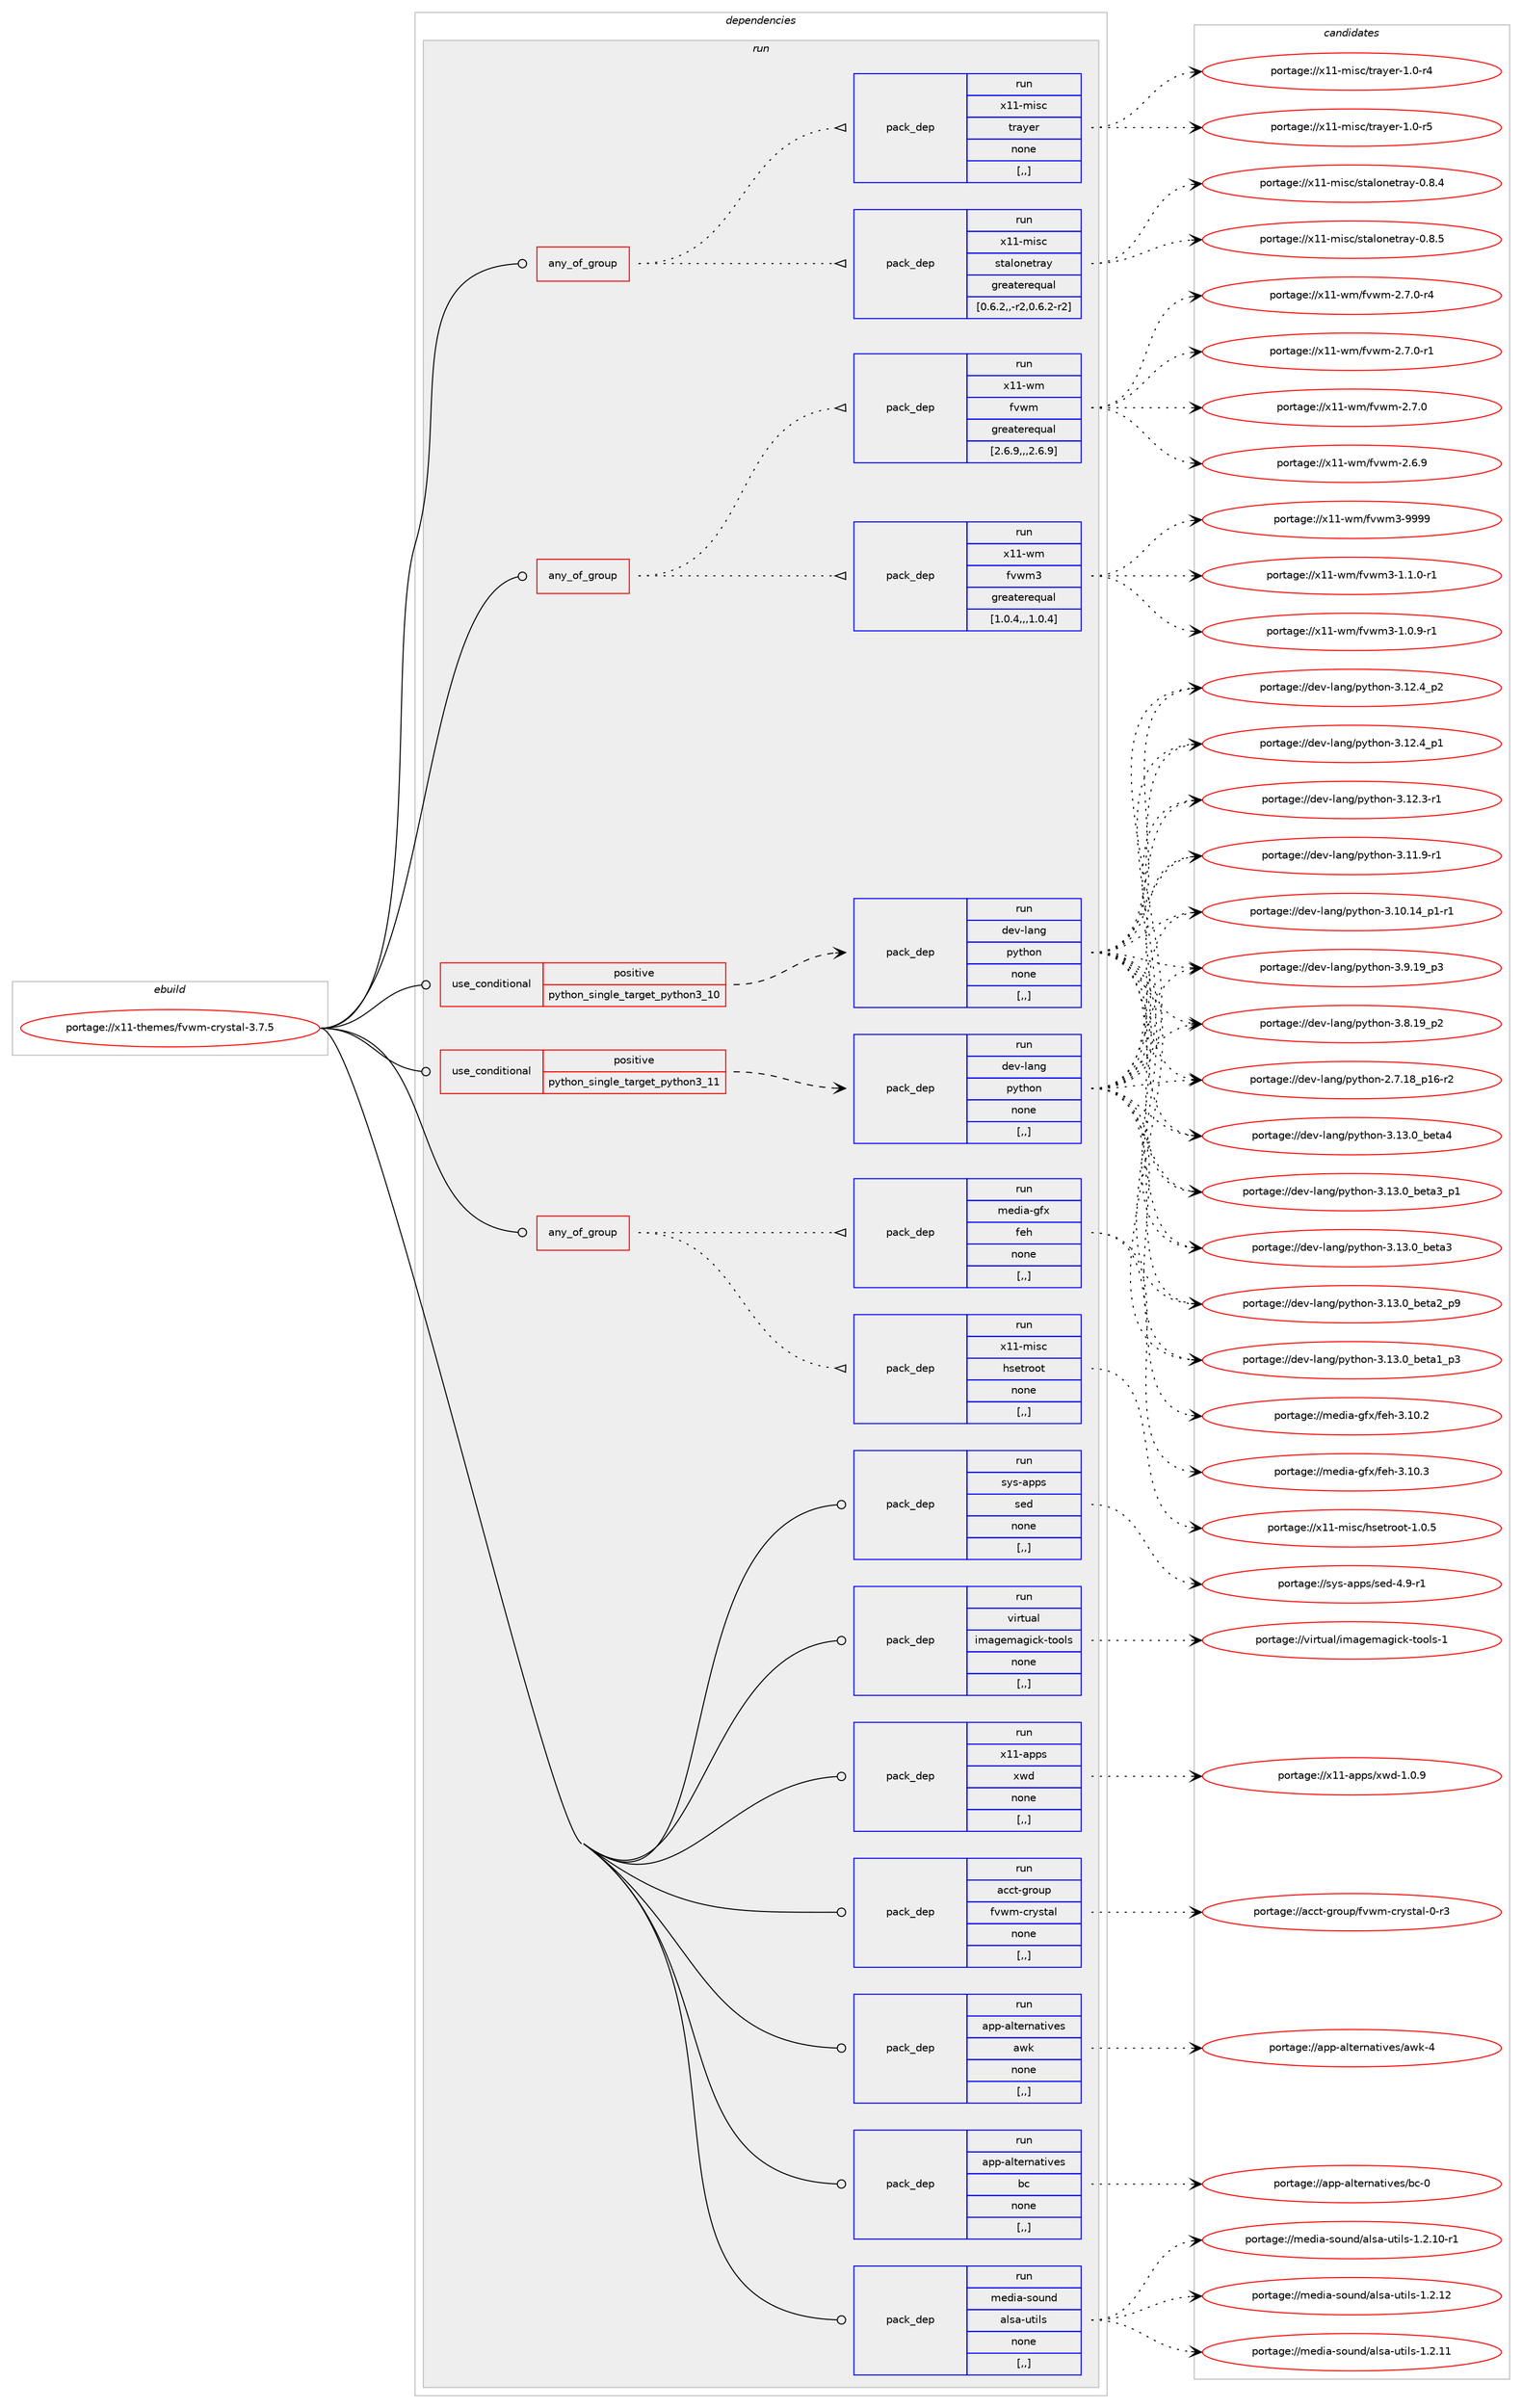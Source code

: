 digraph prolog {

# *************
# Graph options
# *************

newrank=true;
concentrate=true;
compound=true;
graph [rankdir=LR,fontname=Helvetica,fontsize=10,ranksep=1.5];#, ranksep=2.5, nodesep=0.2];
edge  [arrowhead=vee];
node  [fontname=Helvetica,fontsize=10];

# **********
# The ebuild
# **********

subgraph cluster_leftcol {
color=gray;
label=<<i>ebuild</i>>;
id [label="portage://x11-themes/fvwm-crystal-3.7.5", color=red, width=4, href="../x11-themes/fvwm-crystal-3.7.5.svg"];
}

# ****************
# The dependencies
# ****************

subgraph cluster_midcol {
color=gray;
label=<<i>dependencies</i>>;
subgraph cluster_compile {
fillcolor="#eeeeee";
style=filled;
label=<<i>compile</i>>;
}
subgraph cluster_compileandrun {
fillcolor="#eeeeee";
style=filled;
label=<<i>compile and run</i>>;
}
subgraph cluster_run {
fillcolor="#eeeeee";
style=filled;
label=<<i>run</i>>;
subgraph any3173 {
dependency467692 [label=<<TABLE BORDER="0" CELLBORDER="1" CELLSPACING="0" CELLPADDING="4"><TR><TD CELLPADDING="10">any_of_group</TD></TR></TABLE>>, shape=none, color=red];subgraph pack341061 {
dependency467693 [label=<<TABLE BORDER="0" CELLBORDER="1" CELLSPACING="0" CELLPADDING="4" WIDTH="220"><TR><TD ROWSPAN="6" CELLPADDING="30">pack_dep</TD></TR><TR><TD WIDTH="110">run</TD></TR><TR><TD>x11-misc</TD></TR><TR><TD>hsetroot</TD></TR><TR><TD>none</TD></TR><TR><TD>[,,]</TD></TR></TABLE>>, shape=none, color=blue];
}
dependency467692:e -> dependency467693:w [weight=20,style="dotted",arrowhead="oinv"];
subgraph pack341062 {
dependency467694 [label=<<TABLE BORDER="0" CELLBORDER="1" CELLSPACING="0" CELLPADDING="4" WIDTH="220"><TR><TD ROWSPAN="6" CELLPADDING="30">pack_dep</TD></TR><TR><TD WIDTH="110">run</TD></TR><TR><TD>media-gfx</TD></TR><TR><TD>feh</TD></TR><TR><TD>none</TD></TR><TR><TD>[,,]</TD></TR></TABLE>>, shape=none, color=blue];
}
dependency467692:e -> dependency467694:w [weight=20,style="dotted",arrowhead="oinv"];
}
id:e -> dependency467692:w [weight=20,style="solid",arrowhead="odot"];
subgraph any3174 {
dependency467695 [label=<<TABLE BORDER="0" CELLBORDER="1" CELLSPACING="0" CELLPADDING="4"><TR><TD CELLPADDING="10">any_of_group</TD></TR></TABLE>>, shape=none, color=red];subgraph pack341063 {
dependency467696 [label=<<TABLE BORDER="0" CELLBORDER="1" CELLSPACING="0" CELLPADDING="4" WIDTH="220"><TR><TD ROWSPAN="6" CELLPADDING="30">pack_dep</TD></TR><TR><TD WIDTH="110">run</TD></TR><TR><TD>x11-misc</TD></TR><TR><TD>stalonetray</TD></TR><TR><TD>greaterequal</TD></TR><TR><TD>[0.6.2,,-r2,0.6.2-r2]</TD></TR></TABLE>>, shape=none, color=blue];
}
dependency467695:e -> dependency467696:w [weight=20,style="dotted",arrowhead="oinv"];
subgraph pack341064 {
dependency467697 [label=<<TABLE BORDER="0" CELLBORDER="1" CELLSPACING="0" CELLPADDING="4" WIDTH="220"><TR><TD ROWSPAN="6" CELLPADDING="30">pack_dep</TD></TR><TR><TD WIDTH="110">run</TD></TR><TR><TD>x11-misc</TD></TR><TR><TD>trayer</TD></TR><TR><TD>none</TD></TR><TR><TD>[,,]</TD></TR></TABLE>>, shape=none, color=blue];
}
dependency467695:e -> dependency467697:w [weight=20,style="dotted",arrowhead="oinv"];
}
id:e -> dependency467695:w [weight=20,style="solid",arrowhead="odot"];
subgraph any3175 {
dependency467698 [label=<<TABLE BORDER="0" CELLBORDER="1" CELLSPACING="0" CELLPADDING="4"><TR><TD CELLPADDING="10">any_of_group</TD></TR></TABLE>>, shape=none, color=red];subgraph pack341065 {
dependency467699 [label=<<TABLE BORDER="0" CELLBORDER="1" CELLSPACING="0" CELLPADDING="4" WIDTH="220"><TR><TD ROWSPAN="6" CELLPADDING="30">pack_dep</TD></TR><TR><TD WIDTH="110">run</TD></TR><TR><TD>x11-wm</TD></TR><TR><TD>fvwm3</TD></TR><TR><TD>greaterequal</TD></TR><TR><TD>[1.0.4,,,1.0.4]</TD></TR></TABLE>>, shape=none, color=blue];
}
dependency467698:e -> dependency467699:w [weight=20,style="dotted",arrowhead="oinv"];
subgraph pack341066 {
dependency467700 [label=<<TABLE BORDER="0" CELLBORDER="1" CELLSPACING="0" CELLPADDING="4" WIDTH="220"><TR><TD ROWSPAN="6" CELLPADDING="30">pack_dep</TD></TR><TR><TD WIDTH="110">run</TD></TR><TR><TD>x11-wm</TD></TR><TR><TD>fvwm</TD></TR><TR><TD>greaterequal</TD></TR><TR><TD>[2.6.9,,,2.6.9]</TD></TR></TABLE>>, shape=none, color=blue];
}
dependency467698:e -> dependency467700:w [weight=20,style="dotted",arrowhead="oinv"];
}
id:e -> dependency467698:w [weight=20,style="solid",arrowhead="odot"];
subgraph cond123205 {
dependency467701 [label=<<TABLE BORDER="0" CELLBORDER="1" CELLSPACING="0" CELLPADDING="4"><TR><TD ROWSPAN="3" CELLPADDING="10">use_conditional</TD></TR><TR><TD>positive</TD></TR><TR><TD>python_single_target_python3_10</TD></TR></TABLE>>, shape=none, color=red];
subgraph pack341067 {
dependency467702 [label=<<TABLE BORDER="0" CELLBORDER="1" CELLSPACING="0" CELLPADDING="4" WIDTH="220"><TR><TD ROWSPAN="6" CELLPADDING="30">pack_dep</TD></TR><TR><TD WIDTH="110">run</TD></TR><TR><TD>dev-lang</TD></TR><TR><TD>python</TD></TR><TR><TD>none</TD></TR><TR><TD>[,,]</TD></TR></TABLE>>, shape=none, color=blue];
}
dependency467701:e -> dependency467702:w [weight=20,style="dashed",arrowhead="vee"];
}
id:e -> dependency467701:w [weight=20,style="solid",arrowhead="odot"];
subgraph cond123206 {
dependency467703 [label=<<TABLE BORDER="0" CELLBORDER="1" CELLSPACING="0" CELLPADDING="4"><TR><TD ROWSPAN="3" CELLPADDING="10">use_conditional</TD></TR><TR><TD>positive</TD></TR><TR><TD>python_single_target_python3_11</TD></TR></TABLE>>, shape=none, color=red];
subgraph pack341068 {
dependency467704 [label=<<TABLE BORDER="0" CELLBORDER="1" CELLSPACING="0" CELLPADDING="4" WIDTH="220"><TR><TD ROWSPAN="6" CELLPADDING="30">pack_dep</TD></TR><TR><TD WIDTH="110">run</TD></TR><TR><TD>dev-lang</TD></TR><TR><TD>python</TD></TR><TR><TD>none</TD></TR><TR><TD>[,,]</TD></TR></TABLE>>, shape=none, color=blue];
}
dependency467703:e -> dependency467704:w [weight=20,style="dashed",arrowhead="vee"];
}
id:e -> dependency467703:w [weight=20,style="solid",arrowhead="odot"];
subgraph pack341069 {
dependency467705 [label=<<TABLE BORDER="0" CELLBORDER="1" CELLSPACING="0" CELLPADDING="4" WIDTH="220"><TR><TD ROWSPAN="6" CELLPADDING="30">pack_dep</TD></TR><TR><TD WIDTH="110">run</TD></TR><TR><TD>acct-group</TD></TR><TR><TD>fvwm-crystal</TD></TR><TR><TD>none</TD></TR><TR><TD>[,,]</TD></TR></TABLE>>, shape=none, color=blue];
}
id:e -> dependency467705:w [weight=20,style="solid",arrowhead="odot"];
subgraph pack341070 {
dependency467706 [label=<<TABLE BORDER="0" CELLBORDER="1" CELLSPACING="0" CELLPADDING="4" WIDTH="220"><TR><TD ROWSPAN="6" CELLPADDING="30">pack_dep</TD></TR><TR><TD WIDTH="110">run</TD></TR><TR><TD>app-alternatives</TD></TR><TR><TD>awk</TD></TR><TR><TD>none</TD></TR><TR><TD>[,,]</TD></TR></TABLE>>, shape=none, color=blue];
}
id:e -> dependency467706:w [weight=20,style="solid",arrowhead="odot"];
subgraph pack341071 {
dependency467707 [label=<<TABLE BORDER="0" CELLBORDER="1" CELLSPACING="0" CELLPADDING="4" WIDTH="220"><TR><TD ROWSPAN="6" CELLPADDING="30">pack_dep</TD></TR><TR><TD WIDTH="110">run</TD></TR><TR><TD>app-alternatives</TD></TR><TR><TD>bc</TD></TR><TR><TD>none</TD></TR><TR><TD>[,,]</TD></TR></TABLE>>, shape=none, color=blue];
}
id:e -> dependency467707:w [weight=20,style="solid",arrowhead="odot"];
subgraph pack341072 {
dependency467708 [label=<<TABLE BORDER="0" CELLBORDER="1" CELLSPACING="0" CELLPADDING="4" WIDTH="220"><TR><TD ROWSPAN="6" CELLPADDING="30">pack_dep</TD></TR><TR><TD WIDTH="110">run</TD></TR><TR><TD>media-sound</TD></TR><TR><TD>alsa-utils</TD></TR><TR><TD>none</TD></TR><TR><TD>[,,]</TD></TR></TABLE>>, shape=none, color=blue];
}
id:e -> dependency467708:w [weight=20,style="solid",arrowhead="odot"];
subgraph pack341073 {
dependency467709 [label=<<TABLE BORDER="0" CELLBORDER="1" CELLSPACING="0" CELLPADDING="4" WIDTH="220"><TR><TD ROWSPAN="6" CELLPADDING="30">pack_dep</TD></TR><TR><TD WIDTH="110">run</TD></TR><TR><TD>sys-apps</TD></TR><TR><TD>sed</TD></TR><TR><TD>none</TD></TR><TR><TD>[,,]</TD></TR></TABLE>>, shape=none, color=blue];
}
id:e -> dependency467709:w [weight=20,style="solid",arrowhead="odot"];
subgraph pack341074 {
dependency467710 [label=<<TABLE BORDER="0" CELLBORDER="1" CELLSPACING="0" CELLPADDING="4" WIDTH="220"><TR><TD ROWSPAN="6" CELLPADDING="30">pack_dep</TD></TR><TR><TD WIDTH="110">run</TD></TR><TR><TD>virtual</TD></TR><TR><TD>imagemagick-tools</TD></TR><TR><TD>none</TD></TR><TR><TD>[,,]</TD></TR></TABLE>>, shape=none, color=blue];
}
id:e -> dependency467710:w [weight=20,style="solid",arrowhead="odot"];
subgraph pack341075 {
dependency467711 [label=<<TABLE BORDER="0" CELLBORDER="1" CELLSPACING="0" CELLPADDING="4" WIDTH="220"><TR><TD ROWSPAN="6" CELLPADDING="30">pack_dep</TD></TR><TR><TD WIDTH="110">run</TD></TR><TR><TD>x11-apps</TD></TR><TR><TD>xwd</TD></TR><TR><TD>none</TD></TR><TR><TD>[,,]</TD></TR></TABLE>>, shape=none, color=blue];
}
id:e -> dependency467711:w [weight=20,style="solid",arrowhead="odot"];
}
}

# **************
# The candidates
# **************

subgraph cluster_choices {
rank=same;
color=gray;
label=<<i>candidates</i>>;

subgraph choice341061 {
color=black;
nodesep=1;
choice1204949451091051159947104115101116114111111116454946484653 [label="portage://x11-misc/hsetroot-1.0.5", color=red, width=4,href="../x11-misc/hsetroot-1.0.5.svg"];
dependency467693:e -> choice1204949451091051159947104115101116114111111116454946484653:w [style=dotted,weight="100"];
}
subgraph choice341062 {
color=black;
nodesep=1;
choice10910110010597451031021204710210110445514649484651 [label="portage://media-gfx/feh-3.10.3", color=red, width=4,href="../media-gfx/feh-3.10.3.svg"];
choice10910110010597451031021204710210110445514649484650 [label="portage://media-gfx/feh-3.10.2", color=red, width=4,href="../media-gfx/feh-3.10.2.svg"];
dependency467694:e -> choice10910110010597451031021204710210110445514649484651:w [style=dotted,weight="100"];
dependency467694:e -> choice10910110010597451031021204710210110445514649484650:w [style=dotted,weight="100"];
}
subgraph choice341063 {
color=black;
nodesep=1;
choice12049494510910511599471151169710811111010111611497121454846564653 [label="portage://x11-misc/stalonetray-0.8.5", color=red, width=4,href="../x11-misc/stalonetray-0.8.5.svg"];
choice12049494510910511599471151169710811111010111611497121454846564652 [label="portage://x11-misc/stalonetray-0.8.4", color=red, width=4,href="../x11-misc/stalonetray-0.8.4.svg"];
dependency467696:e -> choice12049494510910511599471151169710811111010111611497121454846564653:w [style=dotted,weight="100"];
dependency467696:e -> choice12049494510910511599471151169710811111010111611497121454846564652:w [style=dotted,weight="100"];
}
subgraph choice341064 {
color=black;
nodesep=1;
choice120494945109105115994711611497121101114454946484511453 [label="portage://x11-misc/trayer-1.0-r5", color=red, width=4,href="../x11-misc/trayer-1.0-r5.svg"];
choice120494945109105115994711611497121101114454946484511452 [label="portage://x11-misc/trayer-1.0-r4", color=red, width=4,href="../x11-misc/trayer-1.0-r4.svg"];
dependency467697:e -> choice120494945109105115994711611497121101114454946484511453:w [style=dotted,weight="100"];
dependency467697:e -> choice120494945109105115994711611497121101114454946484511452:w [style=dotted,weight="100"];
}
subgraph choice341065 {
color=black;
nodesep=1;
choice12049494511910947102118119109514557575757 [label="portage://x11-wm/fvwm3-9999", color=red, width=4,href="../x11-wm/fvwm3-9999.svg"];
choice12049494511910947102118119109514549464946484511449 [label="portage://x11-wm/fvwm3-1.1.0-r1", color=red, width=4,href="../x11-wm/fvwm3-1.1.0-r1.svg"];
choice12049494511910947102118119109514549464846574511449 [label="portage://x11-wm/fvwm3-1.0.9-r1", color=red, width=4,href="../x11-wm/fvwm3-1.0.9-r1.svg"];
dependency467699:e -> choice12049494511910947102118119109514557575757:w [style=dotted,weight="100"];
dependency467699:e -> choice12049494511910947102118119109514549464946484511449:w [style=dotted,weight="100"];
dependency467699:e -> choice12049494511910947102118119109514549464846574511449:w [style=dotted,weight="100"];
}
subgraph choice341066 {
color=black;
nodesep=1;
choice120494945119109471021181191094550465546484511452 [label="portage://x11-wm/fvwm-2.7.0-r4", color=red, width=4,href="../x11-wm/fvwm-2.7.0-r4.svg"];
choice120494945119109471021181191094550465546484511449 [label="portage://x11-wm/fvwm-2.7.0-r1", color=red, width=4,href="../x11-wm/fvwm-2.7.0-r1.svg"];
choice12049494511910947102118119109455046554648 [label="portage://x11-wm/fvwm-2.7.0", color=red, width=4,href="../x11-wm/fvwm-2.7.0.svg"];
choice12049494511910947102118119109455046544657 [label="portage://x11-wm/fvwm-2.6.9", color=red, width=4,href="../x11-wm/fvwm-2.6.9.svg"];
dependency467700:e -> choice120494945119109471021181191094550465546484511452:w [style=dotted,weight="100"];
dependency467700:e -> choice120494945119109471021181191094550465546484511449:w [style=dotted,weight="100"];
dependency467700:e -> choice12049494511910947102118119109455046554648:w [style=dotted,weight="100"];
dependency467700:e -> choice12049494511910947102118119109455046544657:w [style=dotted,weight="100"];
}
subgraph choice341067 {
color=black;
nodesep=1;
choice1001011184510897110103471121211161041111104551464951464895981011169752 [label="portage://dev-lang/python-3.13.0_beta4", color=red, width=4,href="../dev-lang/python-3.13.0_beta4.svg"];
choice10010111845108971101034711212111610411111045514649514648959810111697519511249 [label="portage://dev-lang/python-3.13.0_beta3_p1", color=red, width=4,href="../dev-lang/python-3.13.0_beta3_p1.svg"];
choice1001011184510897110103471121211161041111104551464951464895981011169751 [label="portage://dev-lang/python-3.13.0_beta3", color=red, width=4,href="../dev-lang/python-3.13.0_beta3.svg"];
choice10010111845108971101034711212111610411111045514649514648959810111697509511257 [label="portage://dev-lang/python-3.13.0_beta2_p9", color=red, width=4,href="../dev-lang/python-3.13.0_beta2_p9.svg"];
choice10010111845108971101034711212111610411111045514649514648959810111697499511251 [label="portage://dev-lang/python-3.13.0_beta1_p3", color=red, width=4,href="../dev-lang/python-3.13.0_beta1_p3.svg"];
choice100101118451089711010347112121116104111110455146495046529511250 [label="portage://dev-lang/python-3.12.4_p2", color=red, width=4,href="../dev-lang/python-3.12.4_p2.svg"];
choice100101118451089711010347112121116104111110455146495046529511249 [label="portage://dev-lang/python-3.12.4_p1", color=red, width=4,href="../dev-lang/python-3.12.4_p1.svg"];
choice100101118451089711010347112121116104111110455146495046514511449 [label="portage://dev-lang/python-3.12.3-r1", color=red, width=4,href="../dev-lang/python-3.12.3-r1.svg"];
choice100101118451089711010347112121116104111110455146494946574511449 [label="portage://dev-lang/python-3.11.9-r1", color=red, width=4,href="../dev-lang/python-3.11.9-r1.svg"];
choice100101118451089711010347112121116104111110455146494846495295112494511449 [label="portage://dev-lang/python-3.10.14_p1-r1", color=red, width=4,href="../dev-lang/python-3.10.14_p1-r1.svg"];
choice100101118451089711010347112121116104111110455146574649579511251 [label="portage://dev-lang/python-3.9.19_p3", color=red, width=4,href="../dev-lang/python-3.9.19_p3.svg"];
choice100101118451089711010347112121116104111110455146564649579511250 [label="portage://dev-lang/python-3.8.19_p2", color=red, width=4,href="../dev-lang/python-3.8.19_p2.svg"];
choice100101118451089711010347112121116104111110455046554649569511249544511450 [label="portage://dev-lang/python-2.7.18_p16-r2", color=red, width=4,href="../dev-lang/python-2.7.18_p16-r2.svg"];
dependency467702:e -> choice1001011184510897110103471121211161041111104551464951464895981011169752:w [style=dotted,weight="100"];
dependency467702:e -> choice10010111845108971101034711212111610411111045514649514648959810111697519511249:w [style=dotted,weight="100"];
dependency467702:e -> choice1001011184510897110103471121211161041111104551464951464895981011169751:w [style=dotted,weight="100"];
dependency467702:e -> choice10010111845108971101034711212111610411111045514649514648959810111697509511257:w [style=dotted,weight="100"];
dependency467702:e -> choice10010111845108971101034711212111610411111045514649514648959810111697499511251:w [style=dotted,weight="100"];
dependency467702:e -> choice100101118451089711010347112121116104111110455146495046529511250:w [style=dotted,weight="100"];
dependency467702:e -> choice100101118451089711010347112121116104111110455146495046529511249:w [style=dotted,weight="100"];
dependency467702:e -> choice100101118451089711010347112121116104111110455146495046514511449:w [style=dotted,weight="100"];
dependency467702:e -> choice100101118451089711010347112121116104111110455146494946574511449:w [style=dotted,weight="100"];
dependency467702:e -> choice100101118451089711010347112121116104111110455146494846495295112494511449:w [style=dotted,weight="100"];
dependency467702:e -> choice100101118451089711010347112121116104111110455146574649579511251:w [style=dotted,weight="100"];
dependency467702:e -> choice100101118451089711010347112121116104111110455146564649579511250:w [style=dotted,weight="100"];
dependency467702:e -> choice100101118451089711010347112121116104111110455046554649569511249544511450:w [style=dotted,weight="100"];
}
subgraph choice341068 {
color=black;
nodesep=1;
choice1001011184510897110103471121211161041111104551464951464895981011169752 [label="portage://dev-lang/python-3.13.0_beta4", color=red, width=4,href="../dev-lang/python-3.13.0_beta4.svg"];
choice10010111845108971101034711212111610411111045514649514648959810111697519511249 [label="portage://dev-lang/python-3.13.0_beta3_p1", color=red, width=4,href="../dev-lang/python-3.13.0_beta3_p1.svg"];
choice1001011184510897110103471121211161041111104551464951464895981011169751 [label="portage://dev-lang/python-3.13.0_beta3", color=red, width=4,href="../dev-lang/python-3.13.0_beta3.svg"];
choice10010111845108971101034711212111610411111045514649514648959810111697509511257 [label="portage://dev-lang/python-3.13.0_beta2_p9", color=red, width=4,href="../dev-lang/python-3.13.0_beta2_p9.svg"];
choice10010111845108971101034711212111610411111045514649514648959810111697499511251 [label="portage://dev-lang/python-3.13.0_beta1_p3", color=red, width=4,href="../dev-lang/python-3.13.0_beta1_p3.svg"];
choice100101118451089711010347112121116104111110455146495046529511250 [label="portage://dev-lang/python-3.12.4_p2", color=red, width=4,href="../dev-lang/python-3.12.4_p2.svg"];
choice100101118451089711010347112121116104111110455146495046529511249 [label="portage://dev-lang/python-3.12.4_p1", color=red, width=4,href="../dev-lang/python-3.12.4_p1.svg"];
choice100101118451089711010347112121116104111110455146495046514511449 [label="portage://dev-lang/python-3.12.3-r1", color=red, width=4,href="../dev-lang/python-3.12.3-r1.svg"];
choice100101118451089711010347112121116104111110455146494946574511449 [label="portage://dev-lang/python-3.11.9-r1", color=red, width=4,href="../dev-lang/python-3.11.9-r1.svg"];
choice100101118451089711010347112121116104111110455146494846495295112494511449 [label="portage://dev-lang/python-3.10.14_p1-r1", color=red, width=4,href="../dev-lang/python-3.10.14_p1-r1.svg"];
choice100101118451089711010347112121116104111110455146574649579511251 [label="portage://dev-lang/python-3.9.19_p3", color=red, width=4,href="../dev-lang/python-3.9.19_p3.svg"];
choice100101118451089711010347112121116104111110455146564649579511250 [label="portage://dev-lang/python-3.8.19_p2", color=red, width=4,href="../dev-lang/python-3.8.19_p2.svg"];
choice100101118451089711010347112121116104111110455046554649569511249544511450 [label="portage://dev-lang/python-2.7.18_p16-r2", color=red, width=4,href="../dev-lang/python-2.7.18_p16-r2.svg"];
dependency467704:e -> choice1001011184510897110103471121211161041111104551464951464895981011169752:w [style=dotted,weight="100"];
dependency467704:e -> choice10010111845108971101034711212111610411111045514649514648959810111697519511249:w [style=dotted,weight="100"];
dependency467704:e -> choice1001011184510897110103471121211161041111104551464951464895981011169751:w [style=dotted,weight="100"];
dependency467704:e -> choice10010111845108971101034711212111610411111045514649514648959810111697509511257:w [style=dotted,weight="100"];
dependency467704:e -> choice10010111845108971101034711212111610411111045514649514648959810111697499511251:w [style=dotted,weight="100"];
dependency467704:e -> choice100101118451089711010347112121116104111110455146495046529511250:w [style=dotted,weight="100"];
dependency467704:e -> choice100101118451089711010347112121116104111110455146495046529511249:w [style=dotted,weight="100"];
dependency467704:e -> choice100101118451089711010347112121116104111110455146495046514511449:w [style=dotted,weight="100"];
dependency467704:e -> choice100101118451089711010347112121116104111110455146494946574511449:w [style=dotted,weight="100"];
dependency467704:e -> choice100101118451089711010347112121116104111110455146494846495295112494511449:w [style=dotted,weight="100"];
dependency467704:e -> choice100101118451089711010347112121116104111110455146574649579511251:w [style=dotted,weight="100"];
dependency467704:e -> choice100101118451089711010347112121116104111110455146564649579511250:w [style=dotted,weight="100"];
dependency467704:e -> choice100101118451089711010347112121116104111110455046554649569511249544511450:w [style=dotted,weight="100"];
}
subgraph choice341069 {
color=black;
nodesep=1;
choice979999116451031141111171124710211811910945991141211151169710845484511451 [label="portage://acct-group/fvwm-crystal-0-r3", color=red, width=4,href="../acct-group/fvwm-crystal-0-r3.svg"];
dependency467705:e -> choice979999116451031141111171124710211811910945991141211151169710845484511451:w [style=dotted,weight="100"];
}
subgraph choice341070 {
color=black;
nodesep=1;
choice9711211245971081161011141109711610511810111547971191074552 [label="portage://app-alternatives/awk-4", color=red, width=4,href="../app-alternatives/awk-4.svg"];
dependency467706:e -> choice9711211245971081161011141109711610511810111547971191074552:w [style=dotted,weight="100"];
}
subgraph choice341071 {
color=black;
nodesep=1;
choice971121124597108116101114110971161051181011154798994548 [label="portage://app-alternatives/bc-0", color=red, width=4,href="../app-alternatives/bc-0.svg"];
dependency467707:e -> choice971121124597108116101114110971161051181011154798994548:w [style=dotted,weight="100"];
}
subgraph choice341072 {
color=black;
nodesep=1;
choice10910110010597451151111171101004797108115974511711610510811545494650464950 [label="portage://media-sound/alsa-utils-1.2.12", color=red, width=4,href="../media-sound/alsa-utils-1.2.12.svg"];
choice10910110010597451151111171101004797108115974511711610510811545494650464949 [label="portage://media-sound/alsa-utils-1.2.11", color=red, width=4,href="../media-sound/alsa-utils-1.2.11.svg"];
choice109101100105974511511111711010047971081159745117116105108115454946504649484511449 [label="portage://media-sound/alsa-utils-1.2.10-r1", color=red, width=4,href="../media-sound/alsa-utils-1.2.10-r1.svg"];
dependency467708:e -> choice10910110010597451151111171101004797108115974511711610510811545494650464950:w [style=dotted,weight="100"];
dependency467708:e -> choice10910110010597451151111171101004797108115974511711610510811545494650464949:w [style=dotted,weight="100"];
dependency467708:e -> choice109101100105974511511111711010047971081159745117116105108115454946504649484511449:w [style=dotted,weight="100"];
}
subgraph choice341073 {
color=black;
nodesep=1;
choice115121115459711211211547115101100455246574511449 [label="portage://sys-apps/sed-4.9-r1", color=red, width=4,href="../sys-apps/sed-4.9-r1.svg"];
dependency467709:e -> choice115121115459711211211547115101100455246574511449:w [style=dotted,weight="100"];
}
subgraph choice341074 {
color=black;
nodesep=1;
choice1181051141161179710847105109971031011099710310599107451161111111081154549 [label="portage://virtual/imagemagick-tools-1", color=red, width=4,href="../virtual/imagemagick-tools-1.svg"];
dependency467710:e -> choice1181051141161179710847105109971031011099710310599107451161111111081154549:w [style=dotted,weight="100"];
}
subgraph choice341075 {
color=black;
nodesep=1;
choice1204949459711211211547120119100454946484657 [label="portage://x11-apps/xwd-1.0.9", color=red, width=4,href="../x11-apps/xwd-1.0.9.svg"];
dependency467711:e -> choice1204949459711211211547120119100454946484657:w [style=dotted,weight="100"];
}
}

}
